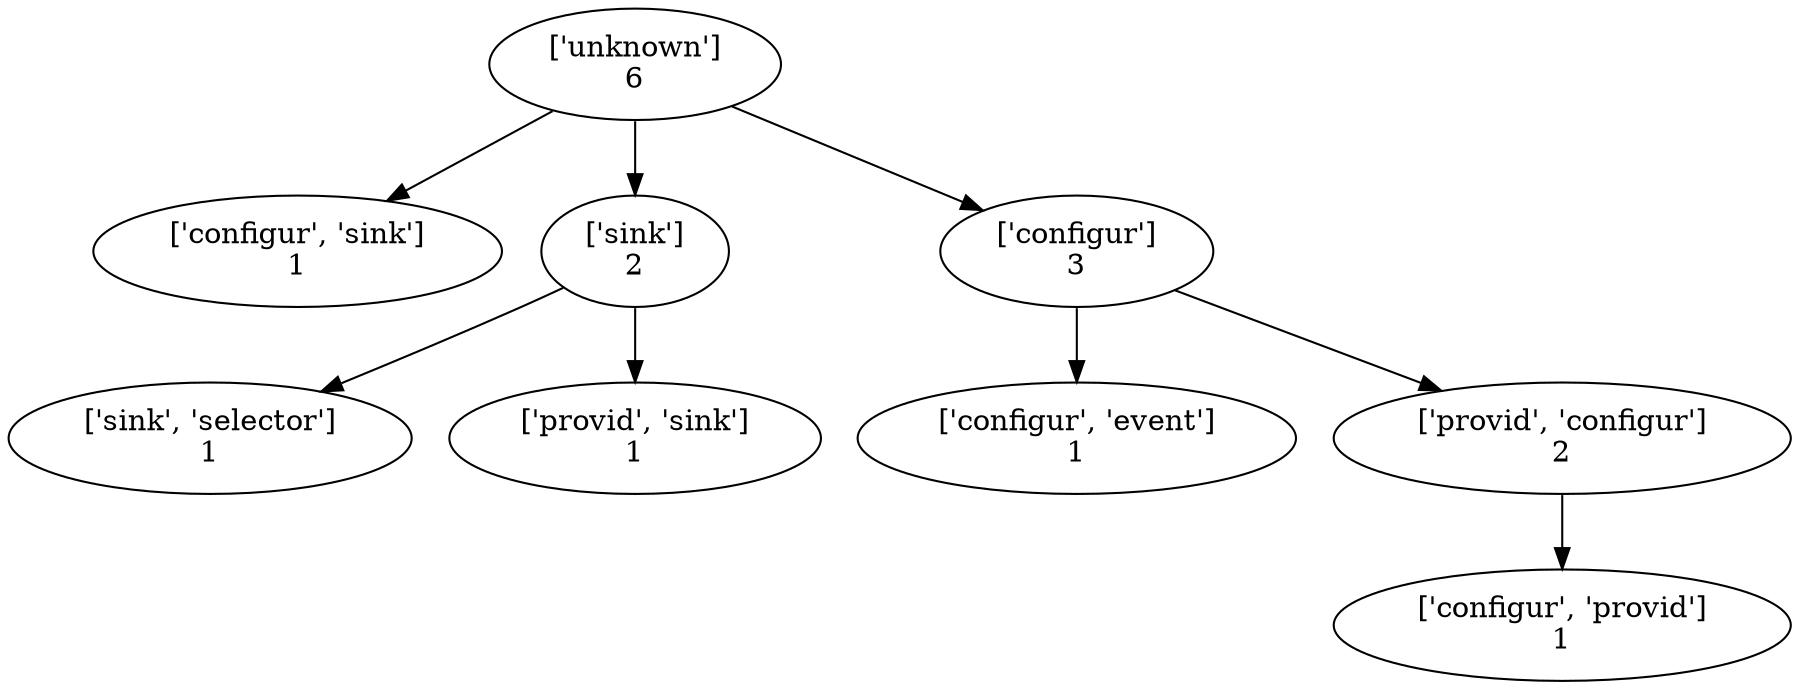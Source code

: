 strict digraph  {
	"['unknown']
6" -> "['configur', 'sink']
1";
	"['unknown']
6" -> "['sink']
2";
	"['unknown']
6" -> "['configur']
3";
	"['sink']
2" -> "['sink', 'selector']
1";
	"['sink']
2" -> "['provid', 'sink']
1";
	"['configur']
3" -> "['configur', 'event']
1";
	"['configur']
3" -> "['provid', 'configur']
2";
	"['provid', 'configur']
2" -> "['configur', 'provid']
1";
}
